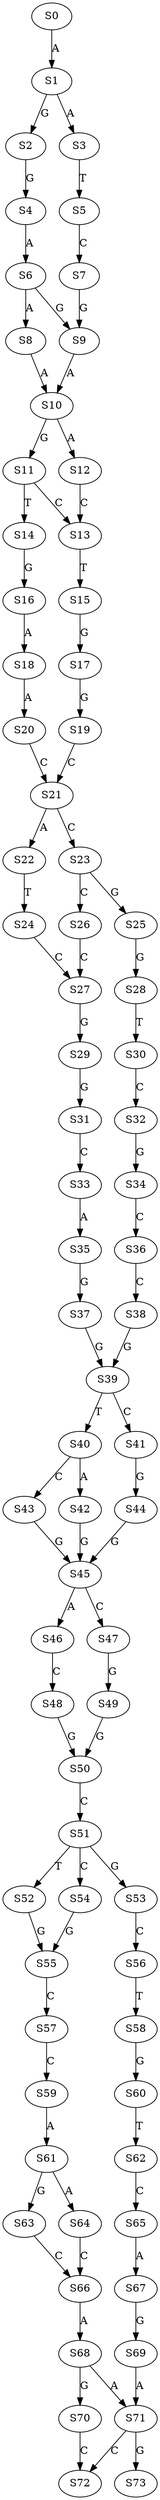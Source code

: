 strict digraph  {
	S0 -> S1 [ label = A ];
	S1 -> S2 [ label = G ];
	S1 -> S3 [ label = A ];
	S2 -> S4 [ label = G ];
	S3 -> S5 [ label = T ];
	S4 -> S6 [ label = A ];
	S5 -> S7 [ label = C ];
	S6 -> S8 [ label = A ];
	S6 -> S9 [ label = G ];
	S7 -> S9 [ label = G ];
	S8 -> S10 [ label = A ];
	S9 -> S10 [ label = A ];
	S10 -> S11 [ label = G ];
	S10 -> S12 [ label = A ];
	S11 -> S13 [ label = C ];
	S11 -> S14 [ label = T ];
	S12 -> S13 [ label = C ];
	S13 -> S15 [ label = T ];
	S14 -> S16 [ label = G ];
	S15 -> S17 [ label = G ];
	S16 -> S18 [ label = A ];
	S17 -> S19 [ label = G ];
	S18 -> S20 [ label = A ];
	S19 -> S21 [ label = C ];
	S20 -> S21 [ label = C ];
	S21 -> S22 [ label = A ];
	S21 -> S23 [ label = C ];
	S22 -> S24 [ label = T ];
	S23 -> S25 [ label = G ];
	S23 -> S26 [ label = C ];
	S24 -> S27 [ label = C ];
	S25 -> S28 [ label = G ];
	S26 -> S27 [ label = C ];
	S27 -> S29 [ label = G ];
	S28 -> S30 [ label = T ];
	S29 -> S31 [ label = G ];
	S30 -> S32 [ label = C ];
	S31 -> S33 [ label = C ];
	S32 -> S34 [ label = G ];
	S33 -> S35 [ label = A ];
	S34 -> S36 [ label = C ];
	S35 -> S37 [ label = G ];
	S36 -> S38 [ label = C ];
	S37 -> S39 [ label = G ];
	S38 -> S39 [ label = G ];
	S39 -> S40 [ label = T ];
	S39 -> S41 [ label = C ];
	S40 -> S42 [ label = A ];
	S40 -> S43 [ label = C ];
	S41 -> S44 [ label = G ];
	S42 -> S45 [ label = G ];
	S43 -> S45 [ label = G ];
	S44 -> S45 [ label = G ];
	S45 -> S46 [ label = A ];
	S45 -> S47 [ label = C ];
	S46 -> S48 [ label = C ];
	S47 -> S49 [ label = G ];
	S48 -> S50 [ label = G ];
	S49 -> S50 [ label = G ];
	S50 -> S51 [ label = C ];
	S51 -> S52 [ label = T ];
	S51 -> S53 [ label = G ];
	S51 -> S54 [ label = C ];
	S52 -> S55 [ label = G ];
	S53 -> S56 [ label = C ];
	S54 -> S55 [ label = G ];
	S55 -> S57 [ label = C ];
	S56 -> S58 [ label = T ];
	S57 -> S59 [ label = C ];
	S58 -> S60 [ label = G ];
	S59 -> S61 [ label = A ];
	S60 -> S62 [ label = T ];
	S61 -> S63 [ label = G ];
	S61 -> S64 [ label = A ];
	S62 -> S65 [ label = C ];
	S63 -> S66 [ label = C ];
	S64 -> S66 [ label = C ];
	S65 -> S67 [ label = A ];
	S66 -> S68 [ label = A ];
	S67 -> S69 [ label = G ];
	S68 -> S70 [ label = G ];
	S68 -> S71 [ label = A ];
	S69 -> S71 [ label = A ];
	S70 -> S72 [ label = C ];
	S71 -> S73 [ label = G ];
	S71 -> S72 [ label = C ];
}
